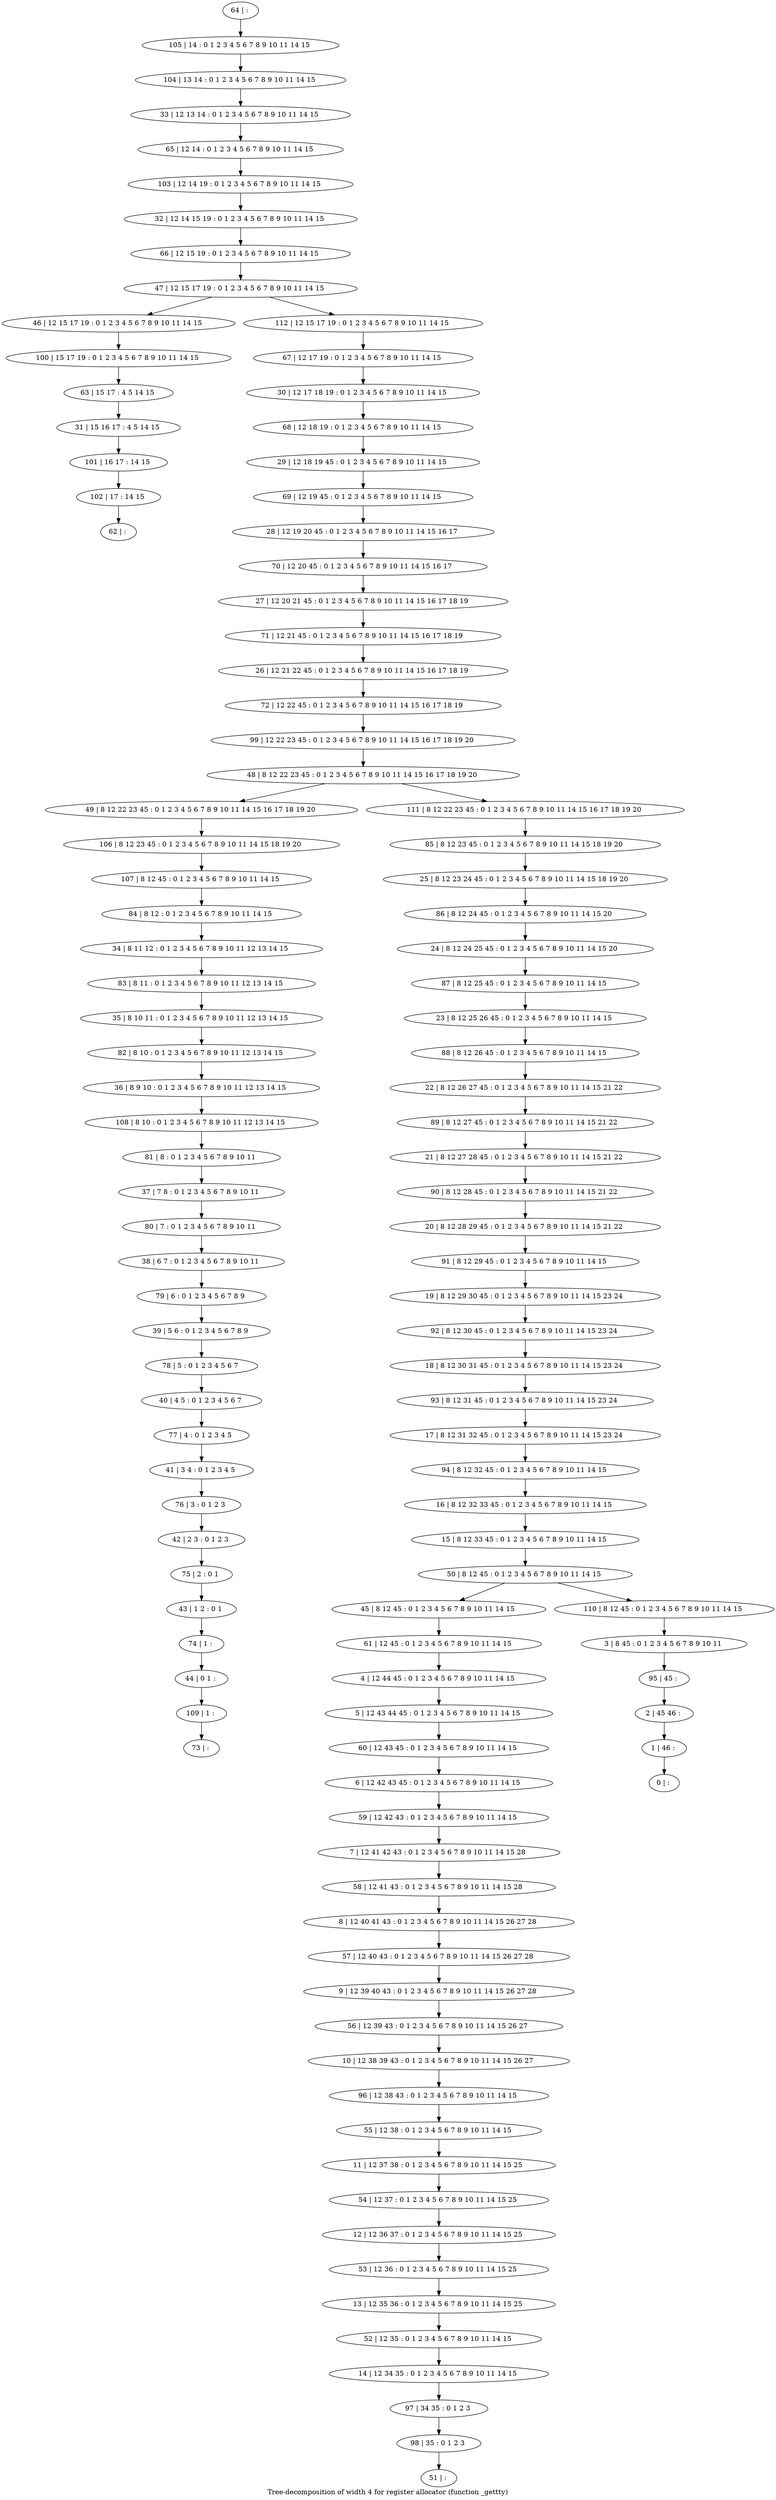 digraph G {
graph [label="Tree-decomposition of width 4 for register allocator (function _gettty)"]
0[label="0 | : "];
1[label="1 | 46 : "];
2[label="2 | 45 46 : "];
3[label="3 | 8 45 : 0 1 2 3 4 5 6 7 8 9 10 11 "];
4[label="4 | 12 44 45 : 0 1 2 3 4 5 6 7 8 9 10 11 14 15 "];
5[label="5 | 12 43 44 45 : 0 1 2 3 4 5 6 7 8 9 10 11 14 15 "];
6[label="6 | 12 42 43 45 : 0 1 2 3 4 5 6 7 8 9 10 11 14 15 "];
7[label="7 | 12 41 42 43 : 0 1 2 3 4 5 6 7 8 9 10 11 14 15 28 "];
8[label="8 | 12 40 41 43 : 0 1 2 3 4 5 6 7 8 9 10 11 14 15 26 27 28 "];
9[label="9 | 12 39 40 43 : 0 1 2 3 4 5 6 7 8 9 10 11 14 15 26 27 28 "];
10[label="10 | 12 38 39 43 : 0 1 2 3 4 5 6 7 8 9 10 11 14 15 26 27 "];
11[label="11 | 12 37 38 : 0 1 2 3 4 5 6 7 8 9 10 11 14 15 25 "];
12[label="12 | 12 36 37 : 0 1 2 3 4 5 6 7 8 9 10 11 14 15 25 "];
13[label="13 | 12 35 36 : 0 1 2 3 4 5 6 7 8 9 10 11 14 15 25 "];
14[label="14 | 12 34 35 : 0 1 2 3 4 5 6 7 8 9 10 11 14 15 "];
15[label="15 | 8 12 33 45 : 0 1 2 3 4 5 6 7 8 9 10 11 14 15 "];
16[label="16 | 8 12 32 33 45 : 0 1 2 3 4 5 6 7 8 9 10 11 14 15 "];
17[label="17 | 8 12 31 32 45 : 0 1 2 3 4 5 6 7 8 9 10 11 14 15 23 24 "];
18[label="18 | 8 12 30 31 45 : 0 1 2 3 4 5 6 7 8 9 10 11 14 15 23 24 "];
19[label="19 | 8 12 29 30 45 : 0 1 2 3 4 5 6 7 8 9 10 11 14 15 23 24 "];
20[label="20 | 8 12 28 29 45 : 0 1 2 3 4 5 6 7 8 9 10 11 14 15 21 22 "];
21[label="21 | 8 12 27 28 45 : 0 1 2 3 4 5 6 7 8 9 10 11 14 15 21 22 "];
22[label="22 | 8 12 26 27 45 : 0 1 2 3 4 5 6 7 8 9 10 11 14 15 21 22 "];
23[label="23 | 8 12 25 26 45 : 0 1 2 3 4 5 6 7 8 9 10 11 14 15 "];
24[label="24 | 8 12 24 25 45 : 0 1 2 3 4 5 6 7 8 9 10 11 14 15 20 "];
25[label="25 | 8 12 23 24 45 : 0 1 2 3 4 5 6 7 8 9 10 11 14 15 18 19 20 "];
26[label="26 | 12 21 22 45 : 0 1 2 3 4 5 6 7 8 9 10 11 14 15 16 17 18 19 "];
27[label="27 | 12 20 21 45 : 0 1 2 3 4 5 6 7 8 9 10 11 14 15 16 17 18 19 "];
28[label="28 | 12 19 20 45 : 0 1 2 3 4 5 6 7 8 9 10 11 14 15 16 17 "];
29[label="29 | 12 18 19 45 : 0 1 2 3 4 5 6 7 8 9 10 11 14 15 "];
30[label="30 | 12 17 18 19 : 0 1 2 3 4 5 6 7 8 9 10 11 14 15 "];
31[label="31 | 15 16 17 : 4 5 14 15 "];
32[label="32 | 12 14 15 19 : 0 1 2 3 4 5 6 7 8 9 10 11 14 15 "];
33[label="33 | 12 13 14 : 0 1 2 3 4 5 6 7 8 9 10 11 14 15 "];
34[label="34 | 8 11 12 : 0 1 2 3 4 5 6 7 8 9 10 11 12 13 14 15 "];
35[label="35 | 8 10 11 : 0 1 2 3 4 5 6 7 8 9 10 11 12 13 14 15 "];
36[label="36 | 8 9 10 : 0 1 2 3 4 5 6 7 8 9 10 11 12 13 14 15 "];
37[label="37 | 7 8 : 0 1 2 3 4 5 6 7 8 9 10 11 "];
38[label="38 | 6 7 : 0 1 2 3 4 5 6 7 8 9 10 11 "];
39[label="39 | 5 6 : 0 1 2 3 4 5 6 7 8 9 "];
40[label="40 | 4 5 : 0 1 2 3 4 5 6 7 "];
41[label="41 | 3 4 : 0 1 2 3 4 5 "];
42[label="42 | 2 3 : 0 1 2 3 "];
43[label="43 | 1 2 : 0 1 "];
44[label="44 | 0 1 : "];
45[label="45 | 8 12 45 : 0 1 2 3 4 5 6 7 8 9 10 11 14 15 "];
46[label="46 | 12 15 17 19 : 0 1 2 3 4 5 6 7 8 9 10 11 14 15 "];
47[label="47 | 12 15 17 19 : 0 1 2 3 4 5 6 7 8 9 10 11 14 15 "];
48[label="48 | 8 12 22 23 45 : 0 1 2 3 4 5 6 7 8 9 10 11 14 15 16 17 18 19 20 "];
49[label="49 | 8 12 22 23 45 : 0 1 2 3 4 5 6 7 8 9 10 11 14 15 16 17 18 19 20 "];
50[label="50 | 8 12 45 : 0 1 2 3 4 5 6 7 8 9 10 11 14 15 "];
51[label="51 | : "];
52[label="52 | 12 35 : 0 1 2 3 4 5 6 7 8 9 10 11 14 15 "];
53[label="53 | 12 36 : 0 1 2 3 4 5 6 7 8 9 10 11 14 15 25 "];
54[label="54 | 12 37 : 0 1 2 3 4 5 6 7 8 9 10 11 14 15 25 "];
55[label="55 | 12 38 : 0 1 2 3 4 5 6 7 8 9 10 11 14 15 "];
56[label="56 | 12 39 43 : 0 1 2 3 4 5 6 7 8 9 10 11 14 15 26 27 "];
57[label="57 | 12 40 43 : 0 1 2 3 4 5 6 7 8 9 10 11 14 15 26 27 28 "];
58[label="58 | 12 41 43 : 0 1 2 3 4 5 6 7 8 9 10 11 14 15 28 "];
59[label="59 | 12 42 43 : 0 1 2 3 4 5 6 7 8 9 10 11 14 15 "];
60[label="60 | 12 43 45 : 0 1 2 3 4 5 6 7 8 9 10 11 14 15 "];
61[label="61 | 12 45 : 0 1 2 3 4 5 6 7 8 9 10 11 14 15 "];
62[label="62 | : "];
63[label="63 | 15 17 : 4 5 14 15 "];
64[label="64 | : "];
65[label="65 | 12 14 : 0 1 2 3 4 5 6 7 8 9 10 11 14 15 "];
66[label="66 | 12 15 19 : 0 1 2 3 4 5 6 7 8 9 10 11 14 15 "];
67[label="67 | 12 17 19 : 0 1 2 3 4 5 6 7 8 9 10 11 14 15 "];
68[label="68 | 12 18 19 : 0 1 2 3 4 5 6 7 8 9 10 11 14 15 "];
69[label="69 | 12 19 45 : 0 1 2 3 4 5 6 7 8 9 10 11 14 15 "];
70[label="70 | 12 20 45 : 0 1 2 3 4 5 6 7 8 9 10 11 14 15 16 17 "];
71[label="71 | 12 21 45 : 0 1 2 3 4 5 6 7 8 9 10 11 14 15 16 17 18 19 "];
72[label="72 | 12 22 45 : 0 1 2 3 4 5 6 7 8 9 10 11 14 15 16 17 18 19 "];
73[label="73 | : "];
74[label="74 | 1 : "];
75[label="75 | 2 : 0 1 "];
76[label="76 | 3 : 0 1 2 3 "];
77[label="77 | 4 : 0 1 2 3 4 5 "];
78[label="78 | 5 : 0 1 2 3 4 5 6 7 "];
79[label="79 | 6 : 0 1 2 3 4 5 6 7 8 9 "];
80[label="80 | 7 : 0 1 2 3 4 5 6 7 8 9 10 11 "];
81[label="81 | 8 : 0 1 2 3 4 5 6 7 8 9 10 11 "];
82[label="82 | 8 10 : 0 1 2 3 4 5 6 7 8 9 10 11 12 13 14 15 "];
83[label="83 | 8 11 : 0 1 2 3 4 5 6 7 8 9 10 11 12 13 14 15 "];
84[label="84 | 8 12 : 0 1 2 3 4 5 6 7 8 9 10 11 14 15 "];
85[label="85 | 8 12 23 45 : 0 1 2 3 4 5 6 7 8 9 10 11 14 15 18 19 20 "];
86[label="86 | 8 12 24 45 : 0 1 2 3 4 5 6 7 8 9 10 11 14 15 20 "];
87[label="87 | 8 12 25 45 : 0 1 2 3 4 5 6 7 8 9 10 11 14 15 "];
88[label="88 | 8 12 26 45 : 0 1 2 3 4 5 6 7 8 9 10 11 14 15 "];
89[label="89 | 8 12 27 45 : 0 1 2 3 4 5 6 7 8 9 10 11 14 15 21 22 "];
90[label="90 | 8 12 28 45 : 0 1 2 3 4 5 6 7 8 9 10 11 14 15 21 22 "];
91[label="91 | 8 12 29 45 : 0 1 2 3 4 5 6 7 8 9 10 11 14 15 "];
92[label="92 | 8 12 30 45 : 0 1 2 3 4 5 6 7 8 9 10 11 14 15 23 24 "];
93[label="93 | 8 12 31 45 : 0 1 2 3 4 5 6 7 8 9 10 11 14 15 23 24 "];
94[label="94 | 8 12 32 45 : 0 1 2 3 4 5 6 7 8 9 10 11 14 15 "];
95[label="95 | 45 : "];
96[label="96 | 12 38 43 : 0 1 2 3 4 5 6 7 8 9 10 11 14 15 "];
97[label="97 | 34 35 : 0 1 2 3 "];
98[label="98 | 35 : 0 1 2 3 "];
99[label="99 | 12 22 23 45 : 0 1 2 3 4 5 6 7 8 9 10 11 14 15 16 17 18 19 20 "];
100[label="100 | 15 17 19 : 0 1 2 3 4 5 6 7 8 9 10 11 14 15 "];
101[label="101 | 16 17 : 14 15 "];
102[label="102 | 17 : 14 15 "];
103[label="103 | 12 14 19 : 0 1 2 3 4 5 6 7 8 9 10 11 14 15 "];
104[label="104 | 13 14 : 0 1 2 3 4 5 6 7 8 9 10 11 14 15 "];
105[label="105 | 14 : 0 1 2 3 4 5 6 7 8 9 10 11 14 15 "];
106[label="106 | 8 12 23 45 : 0 1 2 3 4 5 6 7 8 9 10 11 14 15 18 19 20 "];
107[label="107 | 8 12 45 : 0 1 2 3 4 5 6 7 8 9 10 11 14 15 "];
108[label="108 | 8 10 : 0 1 2 3 4 5 6 7 8 9 10 11 12 13 14 15 "];
109[label="109 | 1 : "];
110[label="110 | 8 12 45 : 0 1 2 3 4 5 6 7 8 9 10 11 14 15 "];
111[label="111 | 8 12 22 23 45 : 0 1 2 3 4 5 6 7 8 9 10 11 14 15 16 17 18 19 20 "];
112[label="112 | 12 15 17 19 : 0 1 2 3 4 5 6 7 8 9 10 11 14 15 "];
4->5 ;
52->14 ;
13->52 ;
53->13 ;
12->53 ;
54->12 ;
11->54 ;
55->11 ;
56->10 ;
9->56 ;
57->9 ;
8->57 ;
58->8 ;
7->58 ;
59->7 ;
6->59 ;
60->6 ;
5->60 ;
61->4 ;
45->61 ;
63->31 ;
74->44 ;
43->74 ;
75->43 ;
42->75 ;
76->42 ;
41->76 ;
77->41 ;
40->77 ;
78->40 ;
39->78 ;
79->39 ;
38->79 ;
80->38 ;
37->80 ;
81->37 ;
82->36 ;
35->82 ;
83->35 ;
34->83 ;
84->34 ;
96->55 ;
10->96 ;
14->97 ;
98->51 ;
97->98 ;
100->63 ;
46->100 ;
31->101 ;
102->62 ;
101->102 ;
49->106 ;
107->84 ;
106->107 ;
108->81 ;
36->108 ;
109->73 ;
44->109 ;
64->105 ;
105->104 ;
104->33 ;
33->65 ;
65->103 ;
103->32 ;
32->66 ;
66->47 ;
67->30 ;
30->68 ;
68->29 ;
29->69 ;
69->28 ;
28->70 ;
70->27 ;
27->71 ;
71->26 ;
26->72 ;
72->99 ;
99->48 ;
85->25 ;
25->86 ;
86->24 ;
24->87 ;
87->23 ;
23->88 ;
88->22 ;
22->89 ;
89->21 ;
21->90 ;
90->20 ;
20->91 ;
91->19 ;
19->92 ;
92->18 ;
18->93 ;
93->17 ;
17->94 ;
94->16 ;
16->15 ;
15->50 ;
3->95 ;
95->2 ;
2->1 ;
1->0 ;
110->3 ;
111->85 ;
112->67 ;
50->45 ;
50->110 ;
48->49 ;
48->111 ;
47->46 ;
47->112 ;
}
